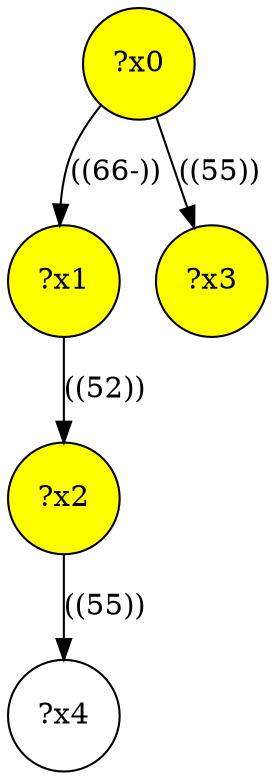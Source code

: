 digraph g {
	x1 [fillcolor="yellow", style="filled," shape=circle, label="?x1"];
	x2 [fillcolor="yellow", style="filled," shape=circle, label="?x2"];
	x0 [fillcolor="yellow", style="filled," shape=circle, label="?x0"];
	x3 [fillcolor="yellow", style="filled," shape=circle, label="?x3"];
	x0 -> x1 [label="((66-))"];
	x1 -> x2 [label="((52))"];
	x0 -> x3 [label="((55))"];
	x4 [shape=circle, label="?x4"];
	x2 -> x4 [label="((55))"];
}
